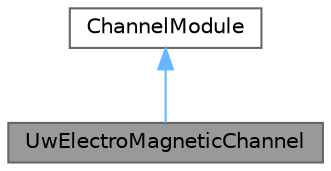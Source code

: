 digraph "UwElectroMagneticChannel"
{
 // LATEX_PDF_SIZE
  bgcolor="transparent";
  edge [fontname=Helvetica,fontsize=10,labelfontname=Helvetica,labelfontsize=10];
  node [fontname=Helvetica,fontsize=10,shape=box,height=0.2,width=0.4];
  Node1 [id="Node000001",label="UwElectroMagneticChannel",height=0.2,width=0.4,color="gray40", fillcolor="grey60", style="filled", fontcolor="black",tooltip="UwElectroMagneticChannel extends Miracle channel class and implements the underwater optical channel."];
  Node2 -> Node1 [id="edge1_Node000001_Node000002",dir="back",color="steelblue1",style="solid",tooltip=" "];
  Node2 [id="Node000002",label="ChannelModule",height=0.2,width=0.4,color="gray40", fillcolor="white", style="filled",tooltip=" "];
}
